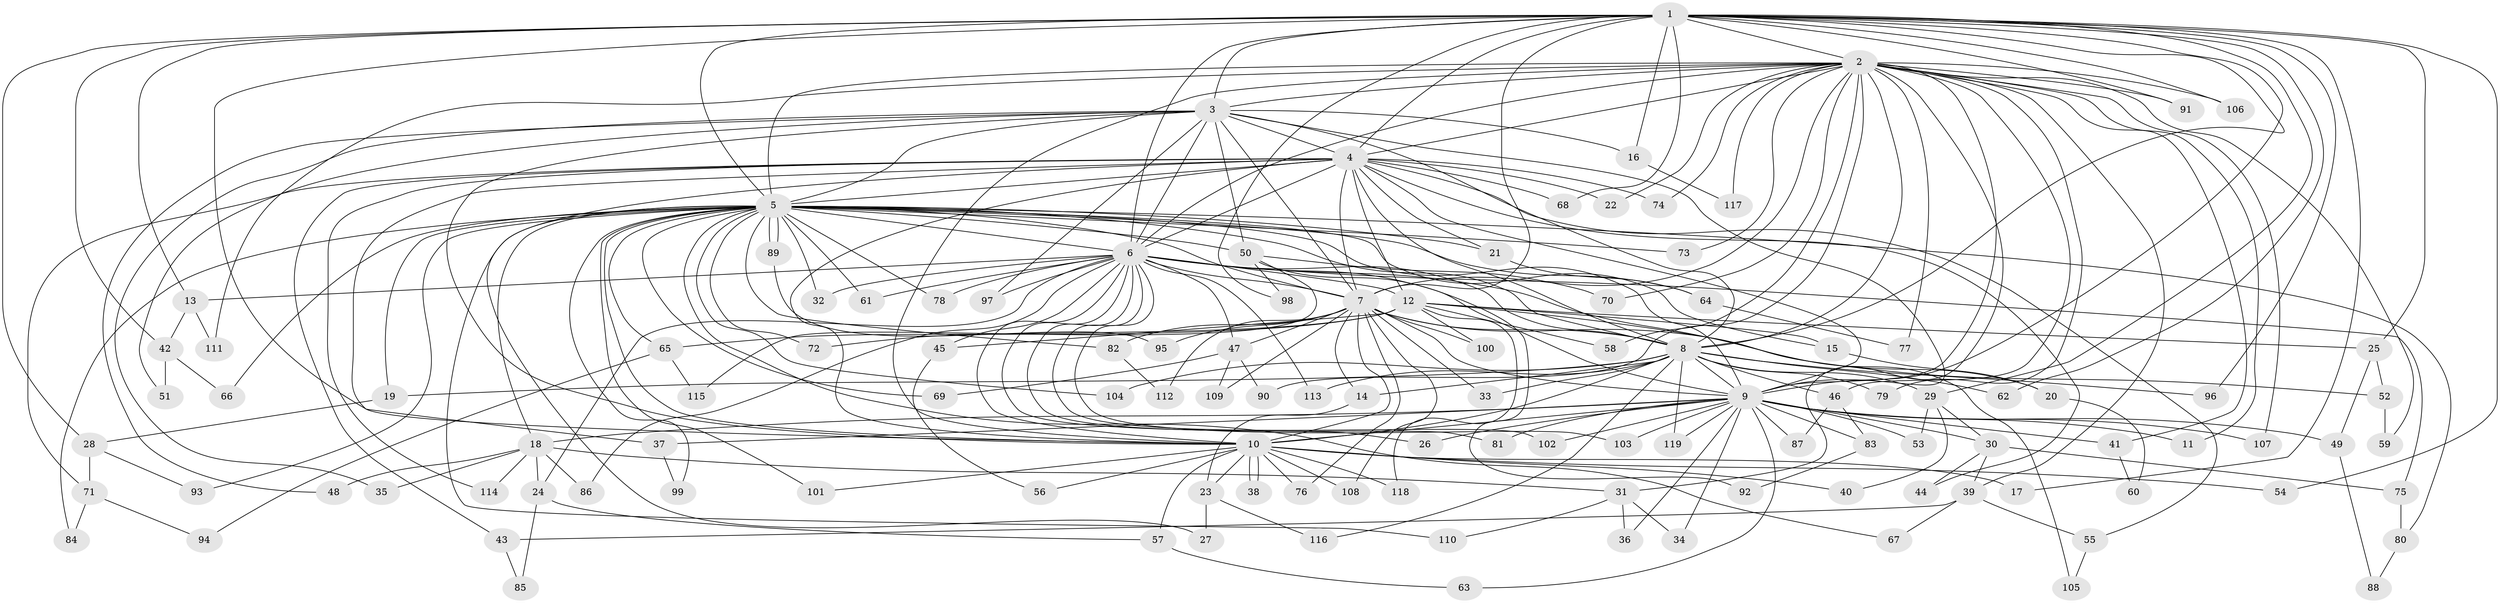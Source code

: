 // Generated by graph-tools (version 1.1) at 2025/13/03/09/25 04:13:49]
// undirected, 119 vertices, 263 edges
graph export_dot {
graph [start="1"]
  node [color=gray90,style=filled];
  1;
  2;
  3;
  4;
  5;
  6;
  7;
  8;
  9;
  10;
  11;
  12;
  13;
  14;
  15;
  16;
  17;
  18;
  19;
  20;
  21;
  22;
  23;
  24;
  25;
  26;
  27;
  28;
  29;
  30;
  31;
  32;
  33;
  34;
  35;
  36;
  37;
  38;
  39;
  40;
  41;
  42;
  43;
  44;
  45;
  46;
  47;
  48;
  49;
  50;
  51;
  52;
  53;
  54;
  55;
  56;
  57;
  58;
  59;
  60;
  61;
  62;
  63;
  64;
  65;
  66;
  67;
  68;
  69;
  70;
  71;
  72;
  73;
  74;
  75;
  76;
  77;
  78;
  79;
  80;
  81;
  82;
  83;
  84;
  85;
  86;
  87;
  88;
  89;
  90;
  91;
  92;
  93;
  94;
  95;
  96;
  97;
  98;
  99;
  100;
  101;
  102;
  103;
  104;
  105;
  106;
  107;
  108;
  109;
  110;
  111;
  112;
  113;
  114;
  115;
  116;
  117;
  118;
  119;
  1 -- 2;
  1 -- 3;
  1 -- 4;
  1 -- 5;
  1 -- 6;
  1 -- 7;
  1 -- 8;
  1 -- 9;
  1 -- 10;
  1 -- 13;
  1 -- 16;
  1 -- 17;
  1 -- 25;
  1 -- 28;
  1 -- 29;
  1 -- 42;
  1 -- 54;
  1 -- 62;
  1 -- 68;
  1 -- 91;
  1 -- 96;
  1 -- 98;
  1 -- 106;
  2 -- 3;
  2 -- 4;
  2 -- 5;
  2 -- 6;
  2 -- 7;
  2 -- 8;
  2 -- 9;
  2 -- 10;
  2 -- 11;
  2 -- 22;
  2 -- 31;
  2 -- 39;
  2 -- 41;
  2 -- 46;
  2 -- 58;
  2 -- 59;
  2 -- 70;
  2 -- 73;
  2 -- 74;
  2 -- 77;
  2 -- 79;
  2 -- 90;
  2 -- 91;
  2 -- 106;
  2 -- 107;
  2 -- 111;
  2 -- 117;
  3 -- 4;
  3 -- 5;
  3 -- 6;
  3 -- 7;
  3 -- 8;
  3 -- 9;
  3 -- 10;
  3 -- 16;
  3 -- 35;
  3 -- 48;
  3 -- 50;
  3 -- 51;
  3 -- 97;
  4 -- 5;
  4 -- 6;
  4 -- 7;
  4 -- 8;
  4 -- 9;
  4 -- 10;
  4 -- 12;
  4 -- 21;
  4 -- 22;
  4 -- 27;
  4 -- 37;
  4 -- 43;
  4 -- 44;
  4 -- 55;
  4 -- 68;
  4 -- 71;
  4 -- 74;
  4 -- 114;
  5 -- 6;
  5 -- 7;
  5 -- 8;
  5 -- 9;
  5 -- 10;
  5 -- 15;
  5 -- 18;
  5 -- 19;
  5 -- 21;
  5 -- 32;
  5 -- 50;
  5 -- 61;
  5 -- 64;
  5 -- 65;
  5 -- 66;
  5 -- 67;
  5 -- 69;
  5 -- 72;
  5 -- 73;
  5 -- 78;
  5 -- 80;
  5 -- 82;
  5 -- 84;
  5 -- 89;
  5 -- 89;
  5 -- 93;
  5 -- 99;
  5 -- 101;
  5 -- 104;
  5 -- 110;
  6 -- 7;
  6 -- 8;
  6 -- 9;
  6 -- 10;
  6 -- 12;
  6 -- 13;
  6 -- 24;
  6 -- 26;
  6 -- 32;
  6 -- 45;
  6 -- 47;
  6 -- 61;
  6 -- 75;
  6 -- 78;
  6 -- 81;
  6 -- 86;
  6 -- 97;
  6 -- 102;
  6 -- 103;
  6 -- 105;
  6 -- 113;
  7 -- 8;
  7 -- 9;
  7 -- 10;
  7 -- 14;
  7 -- 33;
  7 -- 47;
  7 -- 52;
  7 -- 76;
  7 -- 82;
  7 -- 95;
  7 -- 100;
  7 -- 108;
  7 -- 109;
  7 -- 112;
  8 -- 9;
  8 -- 10;
  8 -- 14;
  8 -- 19;
  8 -- 29;
  8 -- 33;
  8 -- 46;
  8 -- 62;
  8 -- 79;
  8 -- 96;
  8 -- 104;
  8 -- 113;
  8 -- 116;
  8 -- 119;
  9 -- 10;
  9 -- 11;
  9 -- 18;
  9 -- 26;
  9 -- 30;
  9 -- 34;
  9 -- 36;
  9 -- 37;
  9 -- 41;
  9 -- 49;
  9 -- 53;
  9 -- 63;
  9 -- 81;
  9 -- 83;
  9 -- 87;
  9 -- 102;
  9 -- 103;
  9 -- 107;
  9 -- 119;
  10 -- 17;
  10 -- 23;
  10 -- 38;
  10 -- 38;
  10 -- 40;
  10 -- 54;
  10 -- 56;
  10 -- 57;
  10 -- 76;
  10 -- 101;
  10 -- 108;
  10 -- 118;
  12 -- 15;
  12 -- 20;
  12 -- 25;
  12 -- 45;
  12 -- 58;
  12 -- 65;
  12 -- 72;
  12 -- 100;
  12 -- 118;
  13 -- 42;
  13 -- 111;
  14 -- 23;
  15 -- 20;
  16 -- 117;
  18 -- 24;
  18 -- 31;
  18 -- 35;
  18 -- 48;
  18 -- 86;
  18 -- 114;
  19 -- 28;
  20 -- 60;
  21 -- 64;
  23 -- 27;
  23 -- 116;
  24 -- 57;
  24 -- 85;
  25 -- 49;
  25 -- 52;
  28 -- 71;
  28 -- 93;
  29 -- 30;
  29 -- 40;
  29 -- 53;
  30 -- 39;
  30 -- 44;
  30 -- 75;
  31 -- 34;
  31 -- 36;
  31 -- 110;
  37 -- 99;
  39 -- 43;
  39 -- 55;
  39 -- 67;
  41 -- 60;
  42 -- 51;
  42 -- 66;
  43 -- 85;
  45 -- 56;
  46 -- 83;
  46 -- 87;
  47 -- 69;
  47 -- 90;
  47 -- 109;
  49 -- 88;
  50 -- 70;
  50 -- 92;
  50 -- 98;
  50 -- 115;
  52 -- 59;
  55 -- 105;
  57 -- 63;
  64 -- 77;
  65 -- 94;
  65 -- 115;
  71 -- 84;
  71 -- 94;
  75 -- 80;
  80 -- 88;
  82 -- 112;
  83 -- 92;
  89 -- 95;
}
